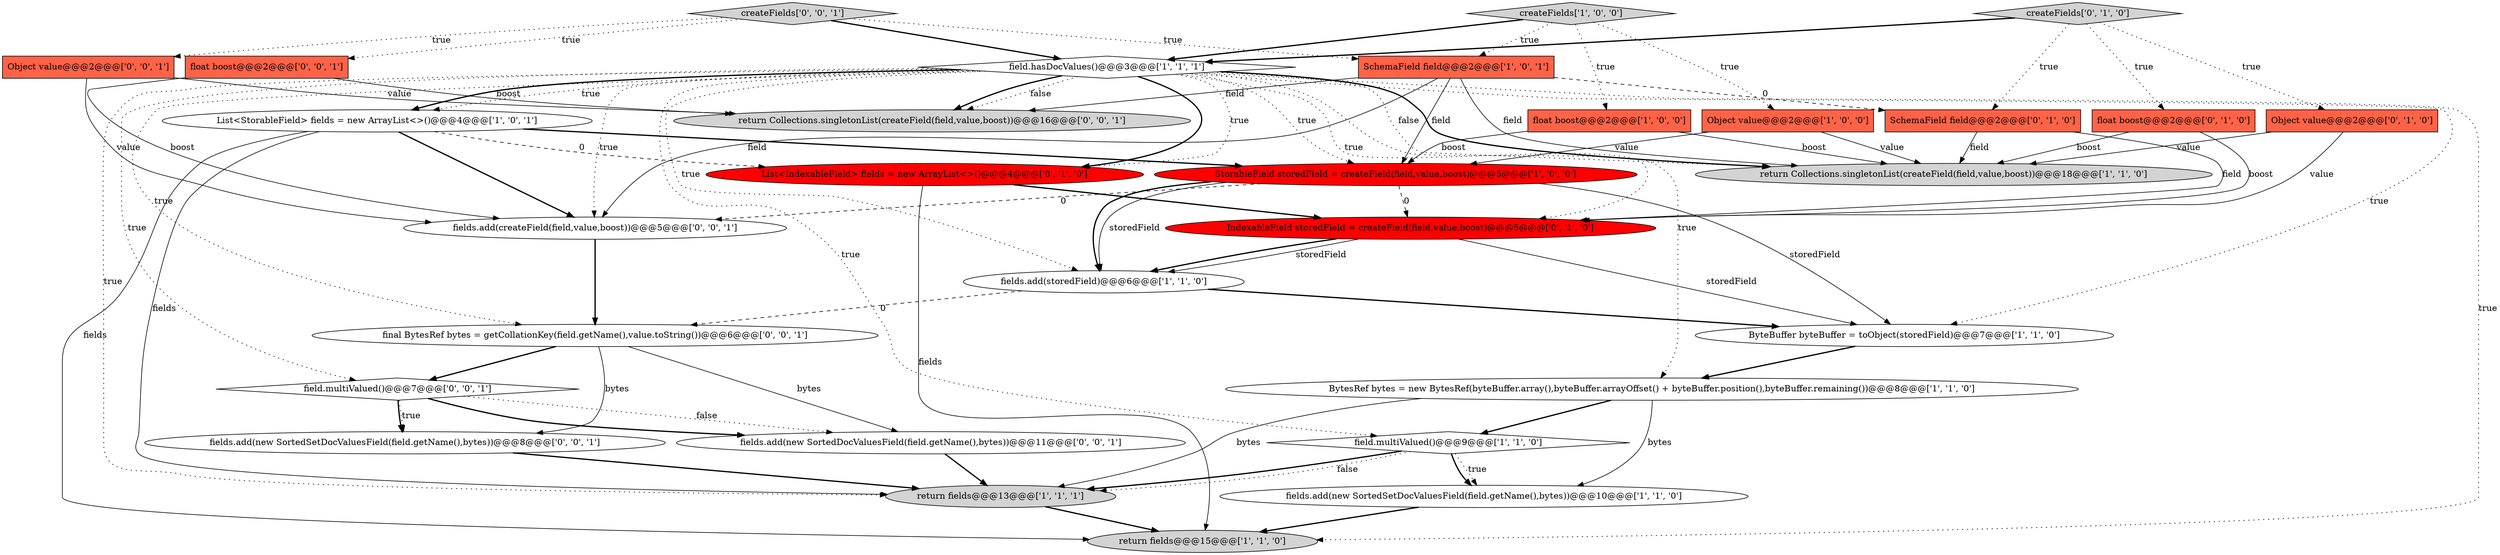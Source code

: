 digraph {
9 [style = filled, label = "ByteBuffer byteBuffer = toObject(storedField)@@@7@@@['1', '1', '0']", fillcolor = white, shape = ellipse image = "AAA0AAABBB1BBB"];
6 [style = filled, label = "List<StorableField> fields = new ArrayList<>()@@@4@@@['1', '0', '1']", fillcolor = white, shape = ellipse image = "AAA0AAABBB1BBB"];
25 [style = filled, label = "return Collections.singletonList(createField(field,value,boost))@@@16@@@['0', '0', '1']", fillcolor = lightgray, shape = ellipse image = "AAA0AAABBB3BBB"];
13 [style = filled, label = "field.multiValued()@@@9@@@['1', '1', '0']", fillcolor = white, shape = diamond image = "AAA0AAABBB1BBB"];
1 [style = filled, label = "return fields@@@13@@@['1', '1', '1']", fillcolor = lightgray, shape = ellipse image = "AAA0AAABBB1BBB"];
17 [style = filled, label = "createFields['0', '1', '0']", fillcolor = lightgray, shape = diamond image = "AAA0AAABBB2BBB"];
3 [style = filled, label = "field.hasDocValues()@@@3@@@['1', '1', '1']", fillcolor = white, shape = diamond image = "AAA0AAABBB1BBB"];
5 [style = filled, label = "fields.add(storedField)@@@6@@@['1', '1', '0']", fillcolor = white, shape = ellipse image = "AAA0AAABBB1BBB"];
29 [style = filled, label = "fields.add(new SortedDocValuesField(field.getName(),bytes))@@@11@@@['0', '0', '1']", fillcolor = white, shape = ellipse image = "AAA0AAABBB3BBB"];
15 [style = filled, label = "List<IndexableField> fields = new ArrayList<>()@@@4@@@['0', '1', '0']", fillcolor = red, shape = ellipse image = "AAA1AAABBB2BBB"];
26 [style = filled, label = "fields.add(createField(field,value,boost))@@@5@@@['0', '0', '1']", fillcolor = white, shape = ellipse image = "AAA0AAABBB3BBB"];
28 [style = filled, label = "final BytesRef bytes = getCollationKey(field.getName(),value.toString())@@@6@@@['0', '0', '1']", fillcolor = white, shape = ellipse image = "AAA0AAABBB3BBB"];
27 [style = filled, label = "field.multiValued()@@@7@@@['0', '0', '1']", fillcolor = white, shape = diamond image = "AAA0AAABBB3BBB"];
16 [style = filled, label = "Object value@@@2@@@['0', '1', '0']", fillcolor = tomato, shape = box image = "AAA0AAABBB2BBB"];
4 [style = filled, label = "createFields['1', '0', '0']", fillcolor = lightgray, shape = diamond image = "AAA0AAABBB1BBB"];
11 [style = filled, label = "Object value@@@2@@@['1', '0', '0']", fillcolor = tomato, shape = box image = "AAA0AAABBB1BBB"];
20 [style = filled, label = "SchemaField field@@@2@@@['0', '1', '0']", fillcolor = tomato, shape = box image = "AAA1AAABBB2BBB"];
12 [style = filled, label = "SchemaField field@@@2@@@['1', '0', '1']", fillcolor = tomato, shape = box image = "AAA0AAABBB1BBB"];
2 [style = filled, label = "BytesRef bytes = new BytesRef(byteBuffer.array(),byteBuffer.arrayOffset() + byteBuffer.position(),byteBuffer.remaining())@@@8@@@['1', '1', '0']", fillcolor = white, shape = ellipse image = "AAA0AAABBB1BBB"];
8 [style = filled, label = "float boost@@@2@@@['1', '0', '0']", fillcolor = tomato, shape = box image = "AAA0AAABBB1BBB"];
22 [style = filled, label = "createFields['0', '0', '1']", fillcolor = lightgray, shape = diamond image = "AAA0AAABBB3BBB"];
7 [style = filled, label = "return Collections.singletonList(createField(field,value,boost))@@@18@@@['1', '1', '0']", fillcolor = lightgray, shape = ellipse image = "AAA0AAABBB1BBB"];
10 [style = filled, label = "fields.add(new SortedSetDocValuesField(field.getName(),bytes))@@@10@@@['1', '1', '0']", fillcolor = white, shape = ellipse image = "AAA0AAABBB1BBB"];
0 [style = filled, label = "StorableField storedField = createField(field,value,boost)@@@5@@@['1', '0', '0']", fillcolor = red, shape = ellipse image = "AAA1AAABBB1BBB"];
14 [style = filled, label = "return fields@@@15@@@['1', '1', '0']", fillcolor = lightgray, shape = ellipse image = "AAA0AAABBB1BBB"];
19 [style = filled, label = "IndexableField storedField = createField(field,value,boost)@@@5@@@['0', '1', '0']", fillcolor = red, shape = ellipse image = "AAA1AAABBB2BBB"];
24 [style = filled, label = "Object value@@@2@@@['0', '0', '1']", fillcolor = tomato, shape = box image = "AAA0AAABBB3BBB"];
18 [style = filled, label = "float boost@@@2@@@['0', '1', '0']", fillcolor = tomato, shape = box image = "AAA0AAABBB2BBB"];
21 [style = filled, label = "fields.add(new SortedSetDocValuesField(field.getName(),bytes))@@@8@@@['0', '0', '1']", fillcolor = white, shape = ellipse image = "AAA0AAABBB3BBB"];
23 [style = filled, label = "float boost@@@2@@@['0', '0', '1']", fillcolor = tomato, shape = box image = "AAA0AAABBB3BBB"];
8->7 [style = solid, label="boost"];
5->9 [style = bold, label=""];
0->19 [style = dashed, label="0"];
0->9 [style = solid, label="storedField"];
16->7 [style = solid, label="value"];
3->6 [style = dotted, label="true"];
13->10 [style = dotted, label="true"];
13->1 [style = bold, label=""];
3->27 [style = dotted, label="true"];
19->5 [style = bold, label=""];
6->1 [style = solid, label="fields"];
5->28 [style = dashed, label="0"];
6->15 [style = dashed, label="0"];
19->9 [style = solid, label="storedField"];
21->1 [style = bold, label=""];
3->0 [style = dotted, label="true"];
2->10 [style = solid, label="bytes"];
26->28 [style = bold, label=""];
29->1 [style = bold, label=""];
12->0 [style = solid, label="field"];
17->20 [style = dotted, label="true"];
4->3 [style = bold, label=""];
12->20 [style = dashed, label="0"];
22->23 [style = dotted, label="true"];
10->14 [style = bold, label=""];
9->2 [style = bold, label=""];
3->7 [style = dotted, label="false"];
3->26 [style = dotted, label="true"];
22->24 [style = dotted, label="true"];
27->21 [style = dotted, label="true"];
16->19 [style = solid, label="value"];
6->14 [style = solid, label="fields"];
17->16 [style = dotted, label="true"];
3->5 [style = dotted, label="true"];
12->7 [style = solid, label="field"];
3->7 [style = bold, label=""];
11->0 [style = solid, label="value"];
12->25 [style = solid, label="field"];
27->29 [style = bold, label=""];
23->25 [style = solid, label="boost"];
3->1 [style = dotted, label="true"];
13->10 [style = bold, label=""];
24->25 [style = solid, label="value"];
6->26 [style = bold, label=""];
17->18 [style = dotted, label="true"];
4->11 [style = dotted, label="true"];
2->1 [style = solid, label="bytes"];
3->6 [style = bold, label=""];
15->14 [style = solid, label="fields"];
28->29 [style = solid, label="bytes"];
0->26 [style = dashed, label="0"];
3->9 [style = dotted, label="true"];
20->19 [style = solid, label="field"];
15->19 [style = bold, label=""];
18->7 [style = solid, label="boost"];
3->14 [style = dotted, label="true"];
13->1 [style = dotted, label="false"];
18->19 [style = solid, label="boost"];
12->26 [style = solid, label="field"];
3->15 [style = dotted, label="true"];
0->5 [style = solid, label="storedField"];
28->21 [style = solid, label="bytes"];
17->3 [style = bold, label=""];
4->12 [style = dotted, label="true"];
27->21 [style = bold, label=""];
3->25 [style = dotted, label="false"];
3->13 [style = dotted, label="true"];
0->5 [style = bold, label=""];
3->28 [style = dotted, label="true"];
8->0 [style = solid, label="boost"];
3->25 [style = bold, label=""];
4->8 [style = dotted, label="true"];
3->15 [style = bold, label=""];
6->0 [style = bold, label=""];
20->7 [style = solid, label="field"];
11->7 [style = solid, label="value"];
22->12 [style = dotted, label="true"];
2->13 [style = bold, label=""];
24->26 [style = solid, label="value"];
27->29 [style = dotted, label="false"];
22->3 [style = bold, label=""];
19->5 [style = solid, label="storedField"];
3->19 [style = dotted, label="true"];
23->26 [style = solid, label="boost"];
1->14 [style = bold, label=""];
28->27 [style = bold, label=""];
3->2 [style = dotted, label="true"];
}
